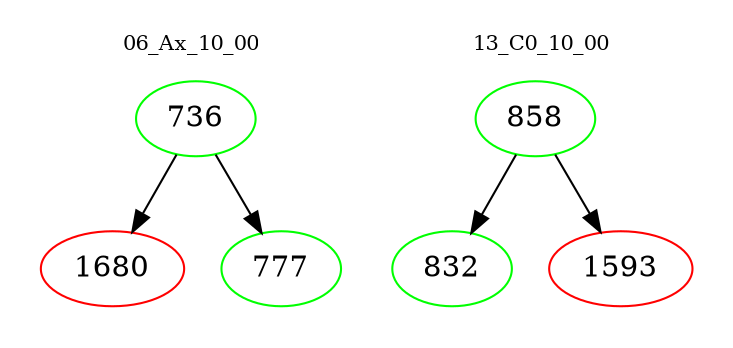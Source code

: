 digraph{
subgraph cluster_0 {
color = white
label = "06_Ax_10_00";
fontsize=10;
T0_736 [label="736", color="green"]
T0_736 -> T0_1680 [color="black"]
T0_1680 [label="1680", color="red"]
T0_736 -> T0_777 [color="black"]
T0_777 [label="777", color="green"]
}
subgraph cluster_1 {
color = white
label = "13_C0_10_00";
fontsize=10;
T1_858 [label="858", color="green"]
T1_858 -> T1_832 [color="black"]
T1_832 [label="832", color="green"]
T1_858 -> T1_1593 [color="black"]
T1_1593 [label="1593", color="red"]
}
}
